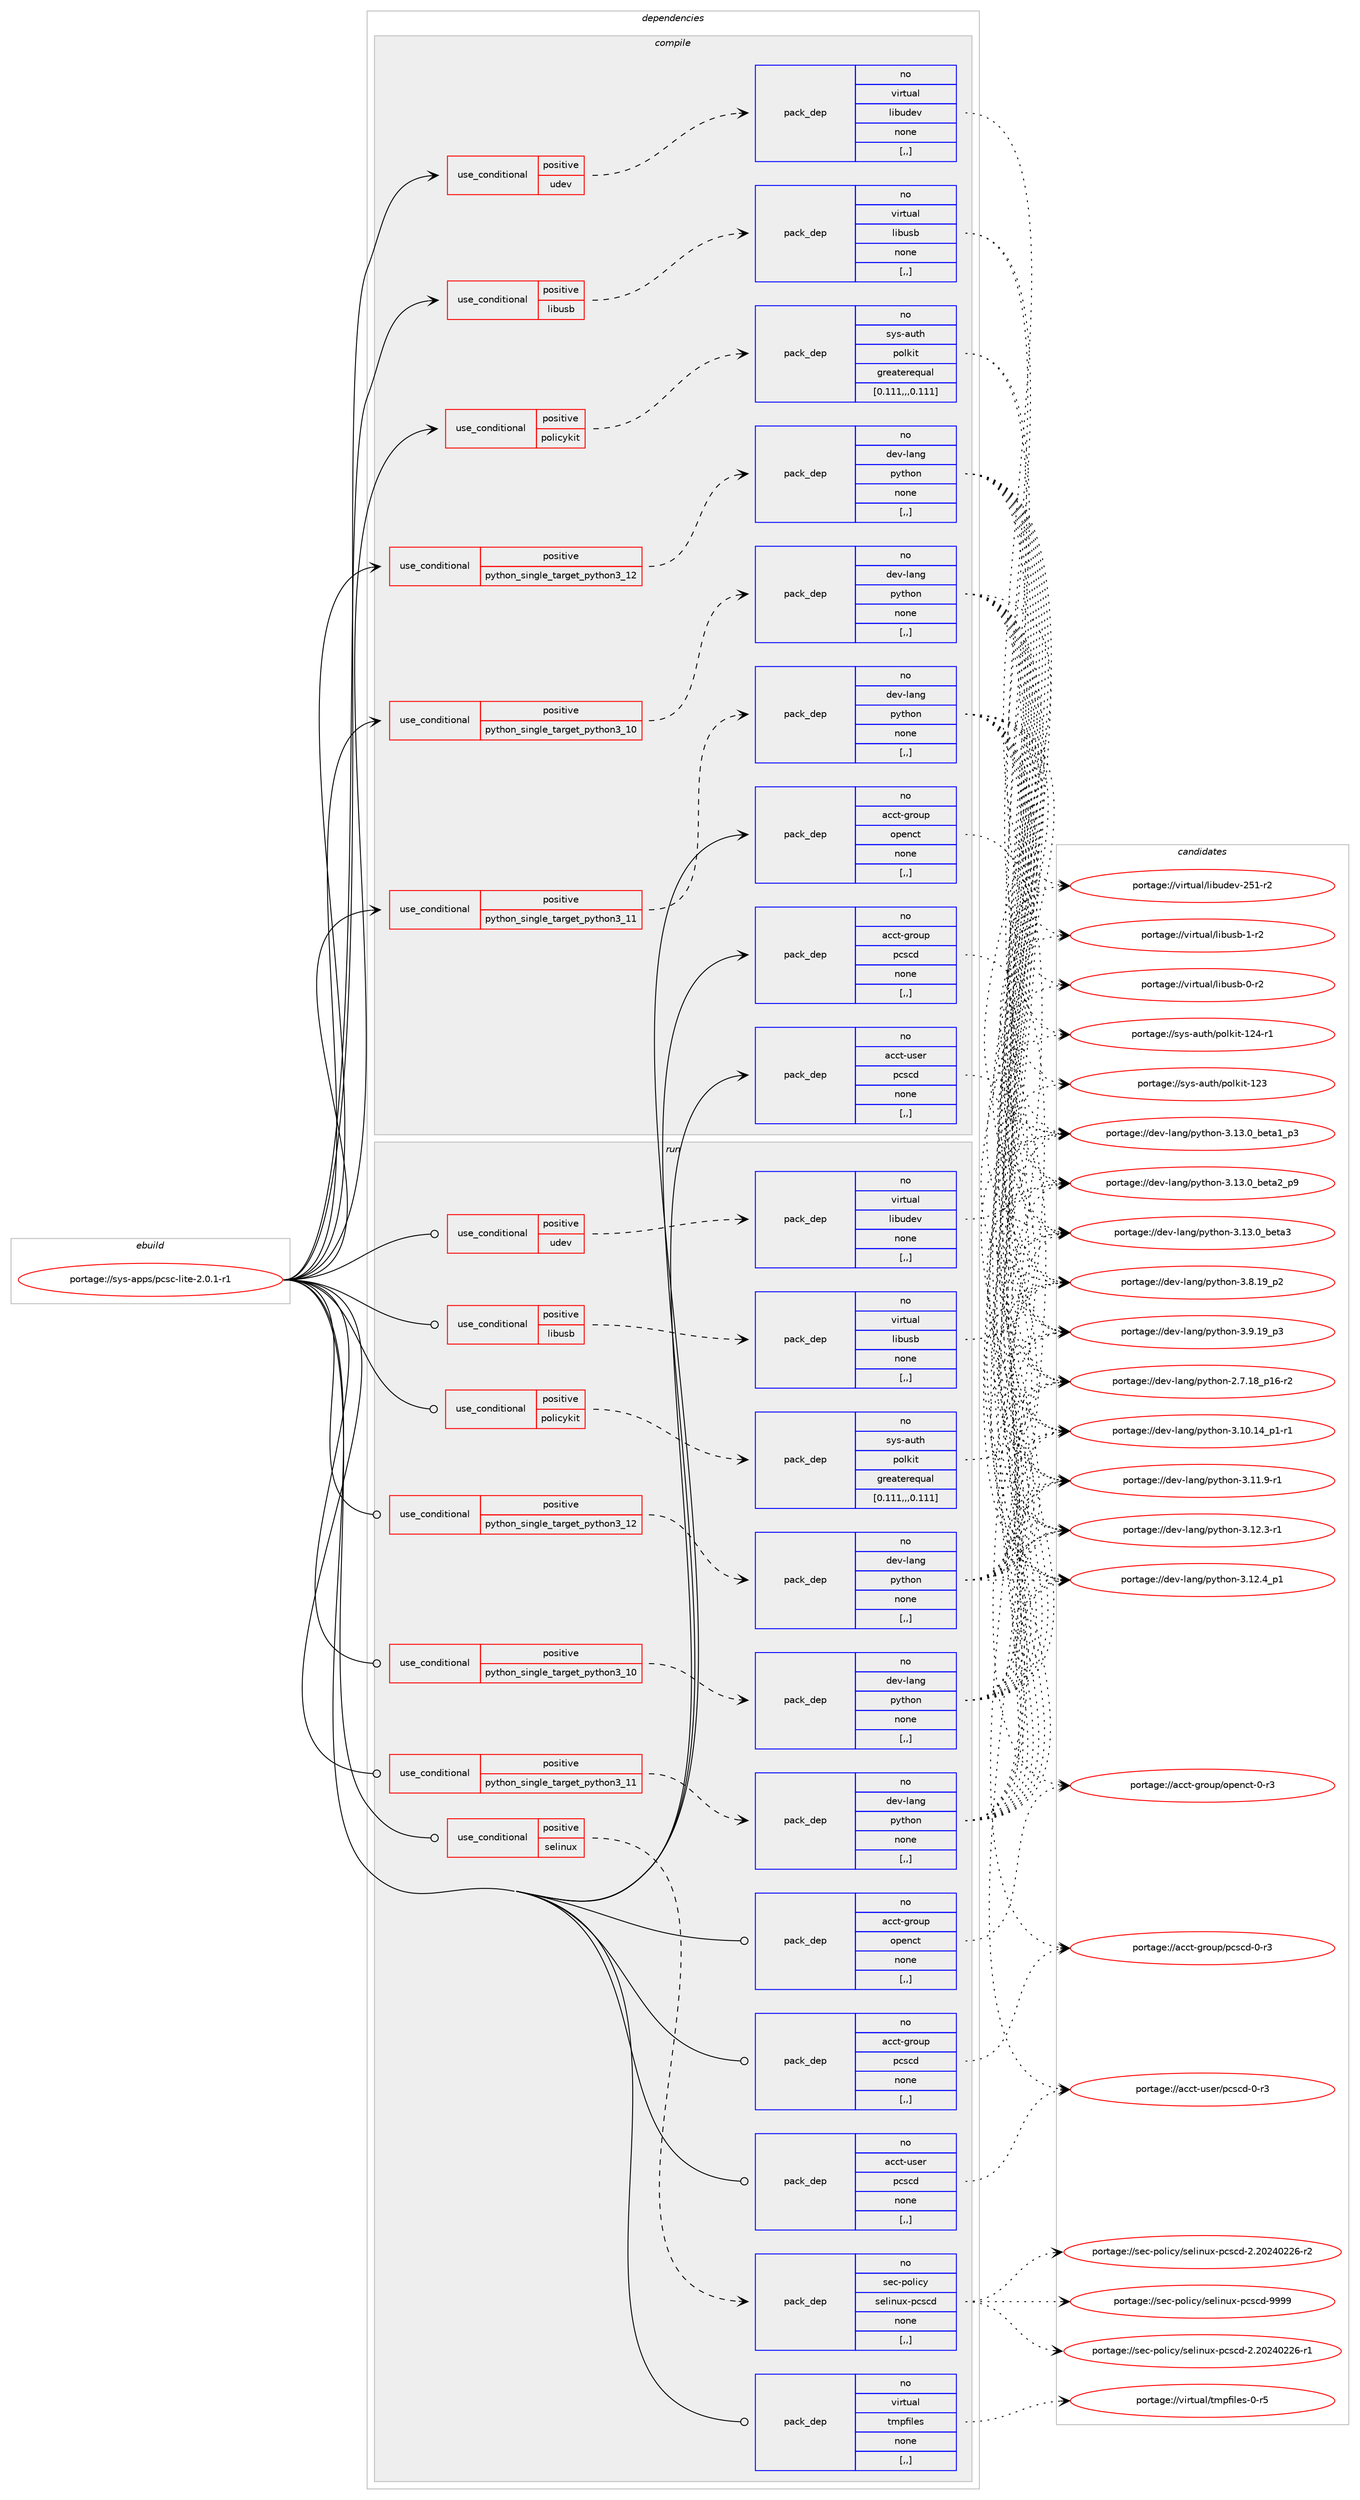 digraph prolog {

# *************
# Graph options
# *************

newrank=true;
concentrate=true;
compound=true;
graph [rankdir=LR,fontname=Helvetica,fontsize=10,ranksep=1.5];#, ranksep=2.5, nodesep=0.2];
edge  [arrowhead=vee];
node  [fontname=Helvetica,fontsize=10];

# **********
# The ebuild
# **********

subgraph cluster_leftcol {
color=gray;
rank=same;
label=<<i>ebuild</i>>;
id [label="portage://sys-apps/pcsc-lite-2.0.1-r1", color=red, width=4, href="../sys-apps/pcsc-lite-2.0.1-r1.svg"];
}

# ****************
# The dependencies
# ****************

subgraph cluster_midcol {
color=gray;
label=<<i>dependencies</i>>;
subgraph cluster_compile {
fillcolor="#eeeeee";
style=filled;
label=<<i>compile</i>>;
subgraph cond108898 {
dependency412284 [label=<<TABLE BORDER="0" CELLBORDER="1" CELLSPACING="0" CELLPADDING="4"><TR><TD ROWSPAN="3" CELLPADDING="10">use_conditional</TD></TR><TR><TD>positive</TD></TR><TR><TD>libusb</TD></TR></TABLE>>, shape=none, color=red];
subgraph pack300530 {
dependency412285 [label=<<TABLE BORDER="0" CELLBORDER="1" CELLSPACING="0" CELLPADDING="4" WIDTH="220"><TR><TD ROWSPAN="6" CELLPADDING="30">pack_dep</TD></TR><TR><TD WIDTH="110">no</TD></TR><TR><TD>virtual</TD></TR><TR><TD>libusb</TD></TR><TR><TD>none</TD></TR><TR><TD>[,,]</TD></TR></TABLE>>, shape=none, color=blue];
}
dependency412284:e -> dependency412285:w [weight=20,style="dashed",arrowhead="vee"];
}
id:e -> dependency412284:w [weight=20,style="solid",arrowhead="vee"];
subgraph cond108899 {
dependency412286 [label=<<TABLE BORDER="0" CELLBORDER="1" CELLSPACING="0" CELLPADDING="4"><TR><TD ROWSPAN="3" CELLPADDING="10">use_conditional</TD></TR><TR><TD>positive</TD></TR><TR><TD>policykit</TD></TR></TABLE>>, shape=none, color=red];
subgraph pack300531 {
dependency412287 [label=<<TABLE BORDER="0" CELLBORDER="1" CELLSPACING="0" CELLPADDING="4" WIDTH="220"><TR><TD ROWSPAN="6" CELLPADDING="30">pack_dep</TD></TR><TR><TD WIDTH="110">no</TD></TR><TR><TD>sys-auth</TD></TR><TR><TD>polkit</TD></TR><TR><TD>greaterequal</TD></TR><TR><TD>[0.111,,,0.111]</TD></TR></TABLE>>, shape=none, color=blue];
}
dependency412286:e -> dependency412287:w [weight=20,style="dashed",arrowhead="vee"];
}
id:e -> dependency412286:w [weight=20,style="solid",arrowhead="vee"];
subgraph cond108900 {
dependency412288 [label=<<TABLE BORDER="0" CELLBORDER="1" CELLSPACING="0" CELLPADDING="4"><TR><TD ROWSPAN="3" CELLPADDING="10">use_conditional</TD></TR><TR><TD>positive</TD></TR><TR><TD>python_single_target_python3_10</TD></TR></TABLE>>, shape=none, color=red];
subgraph pack300532 {
dependency412289 [label=<<TABLE BORDER="0" CELLBORDER="1" CELLSPACING="0" CELLPADDING="4" WIDTH="220"><TR><TD ROWSPAN="6" CELLPADDING="30">pack_dep</TD></TR><TR><TD WIDTH="110">no</TD></TR><TR><TD>dev-lang</TD></TR><TR><TD>python</TD></TR><TR><TD>none</TD></TR><TR><TD>[,,]</TD></TR></TABLE>>, shape=none, color=blue];
}
dependency412288:e -> dependency412289:w [weight=20,style="dashed",arrowhead="vee"];
}
id:e -> dependency412288:w [weight=20,style="solid",arrowhead="vee"];
subgraph cond108901 {
dependency412290 [label=<<TABLE BORDER="0" CELLBORDER="1" CELLSPACING="0" CELLPADDING="4"><TR><TD ROWSPAN="3" CELLPADDING="10">use_conditional</TD></TR><TR><TD>positive</TD></TR><TR><TD>python_single_target_python3_11</TD></TR></TABLE>>, shape=none, color=red];
subgraph pack300533 {
dependency412291 [label=<<TABLE BORDER="0" CELLBORDER="1" CELLSPACING="0" CELLPADDING="4" WIDTH="220"><TR><TD ROWSPAN="6" CELLPADDING="30">pack_dep</TD></TR><TR><TD WIDTH="110">no</TD></TR><TR><TD>dev-lang</TD></TR><TR><TD>python</TD></TR><TR><TD>none</TD></TR><TR><TD>[,,]</TD></TR></TABLE>>, shape=none, color=blue];
}
dependency412290:e -> dependency412291:w [weight=20,style="dashed",arrowhead="vee"];
}
id:e -> dependency412290:w [weight=20,style="solid",arrowhead="vee"];
subgraph cond108902 {
dependency412292 [label=<<TABLE BORDER="0" CELLBORDER="1" CELLSPACING="0" CELLPADDING="4"><TR><TD ROWSPAN="3" CELLPADDING="10">use_conditional</TD></TR><TR><TD>positive</TD></TR><TR><TD>python_single_target_python3_12</TD></TR></TABLE>>, shape=none, color=red];
subgraph pack300534 {
dependency412293 [label=<<TABLE BORDER="0" CELLBORDER="1" CELLSPACING="0" CELLPADDING="4" WIDTH="220"><TR><TD ROWSPAN="6" CELLPADDING="30">pack_dep</TD></TR><TR><TD WIDTH="110">no</TD></TR><TR><TD>dev-lang</TD></TR><TR><TD>python</TD></TR><TR><TD>none</TD></TR><TR><TD>[,,]</TD></TR></TABLE>>, shape=none, color=blue];
}
dependency412292:e -> dependency412293:w [weight=20,style="dashed",arrowhead="vee"];
}
id:e -> dependency412292:w [weight=20,style="solid",arrowhead="vee"];
subgraph cond108903 {
dependency412294 [label=<<TABLE BORDER="0" CELLBORDER="1" CELLSPACING="0" CELLPADDING="4"><TR><TD ROWSPAN="3" CELLPADDING="10">use_conditional</TD></TR><TR><TD>positive</TD></TR><TR><TD>udev</TD></TR></TABLE>>, shape=none, color=red];
subgraph pack300535 {
dependency412295 [label=<<TABLE BORDER="0" CELLBORDER="1" CELLSPACING="0" CELLPADDING="4" WIDTH="220"><TR><TD ROWSPAN="6" CELLPADDING="30">pack_dep</TD></TR><TR><TD WIDTH="110">no</TD></TR><TR><TD>virtual</TD></TR><TR><TD>libudev</TD></TR><TR><TD>none</TD></TR><TR><TD>[,,]</TD></TR></TABLE>>, shape=none, color=blue];
}
dependency412294:e -> dependency412295:w [weight=20,style="dashed",arrowhead="vee"];
}
id:e -> dependency412294:w [weight=20,style="solid",arrowhead="vee"];
subgraph pack300536 {
dependency412296 [label=<<TABLE BORDER="0" CELLBORDER="1" CELLSPACING="0" CELLPADDING="4" WIDTH="220"><TR><TD ROWSPAN="6" CELLPADDING="30">pack_dep</TD></TR><TR><TD WIDTH="110">no</TD></TR><TR><TD>acct-group</TD></TR><TR><TD>openct</TD></TR><TR><TD>none</TD></TR><TR><TD>[,,]</TD></TR></TABLE>>, shape=none, color=blue];
}
id:e -> dependency412296:w [weight=20,style="solid",arrowhead="vee"];
subgraph pack300537 {
dependency412297 [label=<<TABLE BORDER="0" CELLBORDER="1" CELLSPACING="0" CELLPADDING="4" WIDTH="220"><TR><TD ROWSPAN="6" CELLPADDING="30">pack_dep</TD></TR><TR><TD WIDTH="110">no</TD></TR><TR><TD>acct-group</TD></TR><TR><TD>pcscd</TD></TR><TR><TD>none</TD></TR><TR><TD>[,,]</TD></TR></TABLE>>, shape=none, color=blue];
}
id:e -> dependency412297:w [weight=20,style="solid",arrowhead="vee"];
subgraph pack300538 {
dependency412298 [label=<<TABLE BORDER="0" CELLBORDER="1" CELLSPACING="0" CELLPADDING="4" WIDTH="220"><TR><TD ROWSPAN="6" CELLPADDING="30">pack_dep</TD></TR><TR><TD WIDTH="110">no</TD></TR><TR><TD>acct-user</TD></TR><TR><TD>pcscd</TD></TR><TR><TD>none</TD></TR><TR><TD>[,,]</TD></TR></TABLE>>, shape=none, color=blue];
}
id:e -> dependency412298:w [weight=20,style="solid",arrowhead="vee"];
}
subgraph cluster_compileandrun {
fillcolor="#eeeeee";
style=filled;
label=<<i>compile and run</i>>;
}
subgraph cluster_run {
fillcolor="#eeeeee";
style=filled;
label=<<i>run</i>>;
subgraph cond108904 {
dependency412299 [label=<<TABLE BORDER="0" CELLBORDER="1" CELLSPACING="0" CELLPADDING="4"><TR><TD ROWSPAN="3" CELLPADDING="10">use_conditional</TD></TR><TR><TD>positive</TD></TR><TR><TD>libusb</TD></TR></TABLE>>, shape=none, color=red];
subgraph pack300539 {
dependency412300 [label=<<TABLE BORDER="0" CELLBORDER="1" CELLSPACING="0" CELLPADDING="4" WIDTH="220"><TR><TD ROWSPAN="6" CELLPADDING="30">pack_dep</TD></TR><TR><TD WIDTH="110">no</TD></TR><TR><TD>virtual</TD></TR><TR><TD>libusb</TD></TR><TR><TD>none</TD></TR><TR><TD>[,,]</TD></TR></TABLE>>, shape=none, color=blue];
}
dependency412299:e -> dependency412300:w [weight=20,style="dashed",arrowhead="vee"];
}
id:e -> dependency412299:w [weight=20,style="solid",arrowhead="odot"];
subgraph cond108905 {
dependency412301 [label=<<TABLE BORDER="0" CELLBORDER="1" CELLSPACING="0" CELLPADDING="4"><TR><TD ROWSPAN="3" CELLPADDING="10">use_conditional</TD></TR><TR><TD>positive</TD></TR><TR><TD>policykit</TD></TR></TABLE>>, shape=none, color=red];
subgraph pack300540 {
dependency412302 [label=<<TABLE BORDER="0" CELLBORDER="1" CELLSPACING="0" CELLPADDING="4" WIDTH="220"><TR><TD ROWSPAN="6" CELLPADDING="30">pack_dep</TD></TR><TR><TD WIDTH="110">no</TD></TR><TR><TD>sys-auth</TD></TR><TR><TD>polkit</TD></TR><TR><TD>greaterequal</TD></TR><TR><TD>[0.111,,,0.111]</TD></TR></TABLE>>, shape=none, color=blue];
}
dependency412301:e -> dependency412302:w [weight=20,style="dashed",arrowhead="vee"];
}
id:e -> dependency412301:w [weight=20,style="solid",arrowhead="odot"];
subgraph cond108906 {
dependency412303 [label=<<TABLE BORDER="0" CELLBORDER="1" CELLSPACING="0" CELLPADDING="4"><TR><TD ROWSPAN="3" CELLPADDING="10">use_conditional</TD></TR><TR><TD>positive</TD></TR><TR><TD>python_single_target_python3_10</TD></TR></TABLE>>, shape=none, color=red];
subgraph pack300541 {
dependency412304 [label=<<TABLE BORDER="0" CELLBORDER="1" CELLSPACING="0" CELLPADDING="4" WIDTH="220"><TR><TD ROWSPAN="6" CELLPADDING="30">pack_dep</TD></TR><TR><TD WIDTH="110">no</TD></TR><TR><TD>dev-lang</TD></TR><TR><TD>python</TD></TR><TR><TD>none</TD></TR><TR><TD>[,,]</TD></TR></TABLE>>, shape=none, color=blue];
}
dependency412303:e -> dependency412304:w [weight=20,style="dashed",arrowhead="vee"];
}
id:e -> dependency412303:w [weight=20,style="solid",arrowhead="odot"];
subgraph cond108907 {
dependency412305 [label=<<TABLE BORDER="0" CELLBORDER="1" CELLSPACING="0" CELLPADDING="4"><TR><TD ROWSPAN="3" CELLPADDING="10">use_conditional</TD></TR><TR><TD>positive</TD></TR><TR><TD>python_single_target_python3_11</TD></TR></TABLE>>, shape=none, color=red];
subgraph pack300542 {
dependency412306 [label=<<TABLE BORDER="0" CELLBORDER="1" CELLSPACING="0" CELLPADDING="4" WIDTH="220"><TR><TD ROWSPAN="6" CELLPADDING="30">pack_dep</TD></TR><TR><TD WIDTH="110">no</TD></TR><TR><TD>dev-lang</TD></TR><TR><TD>python</TD></TR><TR><TD>none</TD></TR><TR><TD>[,,]</TD></TR></TABLE>>, shape=none, color=blue];
}
dependency412305:e -> dependency412306:w [weight=20,style="dashed",arrowhead="vee"];
}
id:e -> dependency412305:w [weight=20,style="solid",arrowhead="odot"];
subgraph cond108908 {
dependency412307 [label=<<TABLE BORDER="0" CELLBORDER="1" CELLSPACING="0" CELLPADDING="4"><TR><TD ROWSPAN="3" CELLPADDING="10">use_conditional</TD></TR><TR><TD>positive</TD></TR><TR><TD>python_single_target_python3_12</TD></TR></TABLE>>, shape=none, color=red];
subgraph pack300543 {
dependency412308 [label=<<TABLE BORDER="0" CELLBORDER="1" CELLSPACING="0" CELLPADDING="4" WIDTH="220"><TR><TD ROWSPAN="6" CELLPADDING="30">pack_dep</TD></TR><TR><TD WIDTH="110">no</TD></TR><TR><TD>dev-lang</TD></TR><TR><TD>python</TD></TR><TR><TD>none</TD></TR><TR><TD>[,,]</TD></TR></TABLE>>, shape=none, color=blue];
}
dependency412307:e -> dependency412308:w [weight=20,style="dashed",arrowhead="vee"];
}
id:e -> dependency412307:w [weight=20,style="solid",arrowhead="odot"];
subgraph cond108909 {
dependency412309 [label=<<TABLE BORDER="0" CELLBORDER="1" CELLSPACING="0" CELLPADDING="4"><TR><TD ROWSPAN="3" CELLPADDING="10">use_conditional</TD></TR><TR><TD>positive</TD></TR><TR><TD>selinux</TD></TR></TABLE>>, shape=none, color=red];
subgraph pack300544 {
dependency412310 [label=<<TABLE BORDER="0" CELLBORDER="1" CELLSPACING="0" CELLPADDING="4" WIDTH="220"><TR><TD ROWSPAN="6" CELLPADDING="30">pack_dep</TD></TR><TR><TD WIDTH="110">no</TD></TR><TR><TD>sec-policy</TD></TR><TR><TD>selinux-pcscd</TD></TR><TR><TD>none</TD></TR><TR><TD>[,,]</TD></TR></TABLE>>, shape=none, color=blue];
}
dependency412309:e -> dependency412310:w [weight=20,style="dashed",arrowhead="vee"];
}
id:e -> dependency412309:w [weight=20,style="solid",arrowhead="odot"];
subgraph cond108910 {
dependency412311 [label=<<TABLE BORDER="0" CELLBORDER="1" CELLSPACING="0" CELLPADDING="4"><TR><TD ROWSPAN="3" CELLPADDING="10">use_conditional</TD></TR><TR><TD>positive</TD></TR><TR><TD>udev</TD></TR></TABLE>>, shape=none, color=red];
subgraph pack300545 {
dependency412312 [label=<<TABLE BORDER="0" CELLBORDER="1" CELLSPACING="0" CELLPADDING="4" WIDTH="220"><TR><TD ROWSPAN="6" CELLPADDING="30">pack_dep</TD></TR><TR><TD WIDTH="110">no</TD></TR><TR><TD>virtual</TD></TR><TR><TD>libudev</TD></TR><TR><TD>none</TD></TR><TR><TD>[,,]</TD></TR></TABLE>>, shape=none, color=blue];
}
dependency412311:e -> dependency412312:w [weight=20,style="dashed",arrowhead="vee"];
}
id:e -> dependency412311:w [weight=20,style="solid",arrowhead="odot"];
subgraph pack300546 {
dependency412313 [label=<<TABLE BORDER="0" CELLBORDER="1" CELLSPACING="0" CELLPADDING="4" WIDTH="220"><TR><TD ROWSPAN="6" CELLPADDING="30">pack_dep</TD></TR><TR><TD WIDTH="110">no</TD></TR><TR><TD>acct-group</TD></TR><TR><TD>openct</TD></TR><TR><TD>none</TD></TR><TR><TD>[,,]</TD></TR></TABLE>>, shape=none, color=blue];
}
id:e -> dependency412313:w [weight=20,style="solid",arrowhead="odot"];
subgraph pack300547 {
dependency412314 [label=<<TABLE BORDER="0" CELLBORDER="1" CELLSPACING="0" CELLPADDING="4" WIDTH="220"><TR><TD ROWSPAN="6" CELLPADDING="30">pack_dep</TD></TR><TR><TD WIDTH="110">no</TD></TR><TR><TD>acct-group</TD></TR><TR><TD>pcscd</TD></TR><TR><TD>none</TD></TR><TR><TD>[,,]</TD></TR></TABLE>>, shape=none, color=blue];
}
id:e -> dependency412314:w [weight=20,style="solid",arrowhead="odot"];
subgraph pack300548 {
dependency412315 [label=<<TABLE BORDER="0" CELLBORDER="1" CELLSPACING="0" CELLPADDING="4" WIDTH="220"><TR><TD ROWSPAN="6" CELLPADDING="30">pack_dep</TD></TR><TR><TD WIDTH="110">no</TD></TR><TR><TD>acct-user</TD></TR><TR><TD>pcscd</TD></TR><TR><TD>none</TD></TR><TR><TD>[,,]</TD></TR></TABLE>>, shape=none, color=blue];
}
id:e -> dependency412315:w [weight=20,style="solid",arrowhead="odot"];
subgraph pack300549 {
dependency412316 [label=<<TABLE BORDER="0" CELLBORDER="1" CELLSPACING="0" CELLPADDING="4" WIDTH="220"><TR><TD ROWSPAN="6" CELLPADDING="30">pack_dep</TD></TR><TR><TD WIDTH="110">no</TD></TR><TR><TD>virtual</TD></TR><TR><TD>tmpfiles</TD></TR><TR><TD>none</TD></TR><TR><TD>[,,]</TD></TR></TABLE>>, shape=none, color=blue];
}
id:e -> dependency412316:w [weight=20,style="solid",arrowhead="odot"];
}
}

# **************
# The candidates
# **************

subgraph cluster_choices {
rank=same;
color=gray;
label=<<i>candidates</i>>;

subgraph choice300530 {
color=black;
nodesep=1;
choice1181051141161179710847108105981171159845484511450 [label="portage://virtual/libusb-0-r2", color=red, width=4,href="../virtual/libusb-0-r2.svg"];
choice1181051141161179710847108105981171159845494511450 [label="portage://virtual/libusb-1-r2", color=red, width=4,href="../virtual/libusb-1-r2.svg"];
dependency412285:e -> choice1181051141161179710847108105981171159845484511450:w [style=dotted,weight="100"];
dependency412285:e -> choice1181051141161179710847108105981171159845494511450:w [style=dotted,weight="100"];
}
subgraph choice300531 {
color=black;
nodesep=1;
choice11512111545971171161044711211110810710511645495051 [label="portage://sys-auth/polkit-123", color=red, width=4,href="../sys-auth/polkit-123.svg"];
choice115121115459711711610447112111108107105116454950524511449 [label="portage://sys-auth/polkit-124-r1", color=red, width=4,href="../sys-auth/polkit-124-r1.svg"];
dependency412287:e -> choice11512111545971171161044711211110810710511645495051:w [style=dotted,weight="100"];
dependency412287:e -> choice115121115459711711610447112111108107105116454950524511449:w [style=dotted,weight="100"];
}
subgraph choice300532 {
color=black;
nodesep=1;
choice100101118451089711010347112121116104111110455046554649569511249544511450 [label="portage://dev-lang/python-2.7.18_p16-r2", color=red, width=4,href="../dev-lang/python-2.7.18_p16-r2.svg"];
choice100101118451089711010347112121116104111110455146494846495295112494511449 [label="portage://dev-lang/python-3.10.14_p1-r1", color=red, width=4,href="../dev-lang/python-3.10.14_p1-r1.svg"];
choice100101118451089711010347112121116104111110455146494946574511449 [label="portage://dev-lang/python-3.11.9-r1", color=red, width=4,href="../dev-lang/python-3.11.9-r1.svg"];
choice100101118451089711010347112121116104111110455146495046514511449 [label="portage://dev-lang/python-3.12.3-r1", color=red, width=4,href="../dev-lang/python-3.12.3-r1.svg"];
choice100101118451089711010347112121116104111110455146495046529511249 [label="portage://dev-lang/python-3.12.4_p1", color=red, width=4,href="../dev-lang/python-3.12.4_p1.svg"];
choice10010111845108971101034711212111610411111045514649514648959810111697499511251 [label="portage://dev-lang/python-3.13.0_beta1_p3", color=red, width=4,href="../dev-lang/python-3.13.0_beta1_p3.svg"];
choice10010111845108971101034711212111610411111045514649514648959810111697509511257 [label="portage://dev-lang/python-3.13.0_beta2_p9", color=red, width=4,href="../dev-lang/python-3.13.0_beta2_p9.svg"];
choice1001011184510897110103471121211161041111104551464951464895981011169751 [label="portage://dev-lang/python-3.13.0_beta3", color=red, width=4,href="../dev-lang/python-3.13.0_beta3.svg"];
choice100101118451089711010347112121116104111110455146564649579511250 [label="portage://dev-lang/python-3.8.19_p2", color=red, width=4,href="../dev-lang/python-3.8.19_p2.svg"];
choice100101118451089711010347112121116104111110455146574649579511251 [label="portage://dev-lang/python-3.9.19_p3", color=red, width=4,href="../dev-lang/python-3.9.19_p3.svg"];
dependency412289:e -> choice100101118451089711010347112121116104111110455046554649569511249544511450:w [style=dotted,weight="100"];
dependency412289:e -> choice100101118451089711010347112121116104111110455146494846495295112494511449:w [style=dotted,weight="100"];
dependency412289:e -> choice100101118451089711010347112121116104111110455146494946574511449:w [style=dotted,weight="100"];
dependency412289:e -> choice100101118451089711010347112121116104111110455146495046514511449:w [style=dotted,weight="100"];
dependency412289:e -> choice100101118451089711010347112121116104111110455146495046529511249:w [style=dotted,weight="100"];
dependency412289:e -> choice10010111845108971101034711212111610411111045514649514648959810111697499511251:w [style=dotted,weight="100"];
dependency412289:e -> choice10010111845108971101034711212111610411111045514649514648959810111697509511257:w [style=dotted,weight="100"];
dependency412289:e -> choice1001011184510897110103471121211161041111104551464951464895981011169751:w [style=dotted,weight="100"];
dependency412289:e -> choice100101118451089711010347112121116104111110455146564649579511250:w [style=dotted,weight="100"];
dependency412289:e -> choice100101118451089711010347112121116104111110455146574649579511251:w [style=dotted,weight="100"];
}
subgraph choice300533 {
color=black;
nodesep=1;
choice100101118451089711010347112121116104111110455046554649569511249544511450 [label="portage://dev-lang/python-2.7.18_p16-r2", color=red, width=4,href="../dev-lang/python-2.7.18_p16-r2.svg"];
choice100101118451089711010347112121116104111110455146494846495295112494511449 [label="portage://dev-lang/python-3.10.14_p1-r1", color=red, width=4,href="../dev-lang/python-3.10.14_p1-r1.svg"];
choice100101118451089711010347112121116104111110455146494946574511449 [label="portage://dev-lang/python-3.11.9-r1", color=red, width=4,href="../dev-lang/python-3.11.9-r1.svg"];
choice100101118451089711010347112121116104111110455146495046514511449 [label="portage://dev-lang/python-3.12.3-r1", color=red, width=4,href="../dev-lang/python-3.12.3-r1.svg"];
choice100101118451089711010347112121116104111110455146495046529511249 [label="portage://dev-lang/python-3.12.4_p1", color=red, width=4,href="../dev-lang/python-3.12.4_p1.svg"];
choice10010111845108971101034711212111610411111045514649514648959810111697499511251 [label="portage://dev-lang/python-3.13.0_beta1_p3", color=red, width=4,href="../dev-lang/python-3.13.0_beta1_p3.svg"];
choice10010111845108971101034711212111610411111045514649514648959810111697509511257 [label="portage://dev-lang/python-3.13.0_beta2_p9", color=red, width=4,href="../dev-lang/python-3.13.0_beta2_p9.svg"];
choice1001011184510897110103471121211161041111104551464951464895981011169751 [label="portage://dev-lang/python-3.13.0_beta3", color=red, width=4,href="../dev-lang/python-3.13.0_beta3.svg"];
choice100101118451089711010347112121116104111110455146564649579511250 [label="portage://dev-lang/python-3.8.19_p2", color=red, width=4,href="../dev-lang/python-3.8.19_p2.svg"];
choice100101118451089711010347112121116104111110455146574649579511251 [label="portage://dev-lang/python-3.9.19_p3", color=red, width=4,href="../dev-lang/python-3.9.19_p3.svg"];
dependency412291:e -> choice100101118451089711010347112121116104111110455046554649569511249544511450:w [style=dotted,weight="100"];
dependency412291:e -> choice100101118451089711010347112121116104111110455146494846495295112494511449:w [style=dotted,weight="100"];
dependency412291:e -> choice100101118451089711010347112121116104111110455146494946574511449:w [style=dotted,weight="100"];
dependency412291:e -> choice100101118451089711010347112121116104111110455146495046514511449:w [style=dotted,weight="100"];
dependency412291:e -> choice100101118451089711010347112121116104111110455146495046529511249:w [style=dotted,weight="100"];
dependency412291:e -> choice10010111845108971101034711212111610411111045514649514648959810111697499511251:w [style=dotted,weight="100"];
dependency412291:e -> choice10010111845108971101034711212111610411111045514649514648959810111697509511257:w [style=dotted,weight="100"];
dependency412291:e -> choice1001011184510897110103471121211161041111104551464951464895981011169751:w [style=dotted,weight="100"];
dependency412291:e -> choice100101118451089711010347112121116104111110455146564649579511250:w [style=dotted,weight="100"];
dependency412291:e -> choice100101118451089711010347112121116104111110455146574649579511251:w [style=dotted,weight="100"];
}
subgraph choice300534 {
color=black;
nodesep=1;
choice100101118451089711010347112121116104111110455046554649569511249544511450 [label="portage://dev-lang/python-2.7.18_p16-r2", color=red, width=4,href="../dev-lang/python-2.7.18_p16-r2.svg"];
choice100101118451089711010347112121116104111110455146494846495295112494511449 [label="portage://dev-lang/python-3.10.14_p1-r1", color=red, width=4,href="../dev-lang/python-3.10.14_p1-r1.svg"];
choice100101118451089711010347112121116104111110455146494946574511449 [label="portage://dev-lang/python-3.11.9-r1", color=red, width=4,href="../dev-lang/python-3.11.9-r1.svg"];
choice100101118451089711010347112121116104111110455146495046514511449 [label="portage://dev-lang/python-3.12.3-r1", color=red, width=4,href="../dev-lang/python-3.12.3-r1.svg"];
choice100101118451089711010347112121116104111110455146495046529511249 [label="portage://dev-lang/python-3.12.4_p1", color=red, width=4,href="../dev-lang/python-3.12.4_p1.svg"];
choice10010111845108971101034711212111610411111045514649514648959810111697499511251 [label="portage://dev-lang/python-3.13.0_beta1_p3", color=red, width=4,href="../dev-lang/python-3.13.0_beta1_p3.svg"];
choice10010111845108971101034711212111610411111045514649514648959810111697509511257 [label="portage://dev-lang/python-3.13.0_beta2_p9", color=red, width=4,href="../dev-lang/python-3.13.0_beta2_p9.svg"];
choice1001011184510897110103471121211161041111104551464951464895981011169751 [label="portage://dev-lang/python-3.13.0_beta3", color=red, width=4,href="../dev-lang/python-3.13.0_beta3.svg"];
choice100101118451089711010347112121116104111110455146564649579511250 [label="portage://dev-lang/python-3.8.19_p2", color=red, width=4,href="../dev-lang/python-3.8.19_p2.svg"];
choice100101118451089711010347112121116104111110455146574649579511251 [label="portage://dev-lang/python-3.9.19_p3", color=red, width=4,href="../dev-lang/python-3.9.19_p3.svg"];
dependency412293:e -> choice100101118451089711010347112121116104111110455046554649569511249544511450:w [style=dotted,weight="100"];
dependency412293:e -> choice100101118451089711010347112121116104111110455146494846495295112494511449:w [style=dotted,weight="100"];
dependency412293:e -> choice100101118451089711010347112121116104111110455146494946574511449:w [style=dotted,weight="100"];
dependency412293:e -> choice100101118451089711010347112121116104111110455146495046514511449:w [style=dotted,weight="100"];
dependency412293:e -> choice100101118451089711010347112121116104111110455146495046529511249:w [style=dotted,weight="100"];
dependency412293:e -> choice10010111845108971101034711212111610411111045514649514648959810111697499511251:w [style=dotted,weight="100"];
dependency412293:e -> choice10010111845108971101034711212111610411111045514649514648959810111697509511257:w [style=dotted,weight="100"];
dependency412293:e -> choice1001011184510897110103471121211161041111104551464951464895981011169751:w [style=dotted,weight="100"];
dependency412293:e -> choice100101118451089711010347112121116104111110455146564649579511250:w [style=dotted,weight="100"];
dependency412293:e -> choice100101118451089711010347112121116104111110455146574649579511251:w [style=dotted,weight="100"];
}
subgraph choice300535 {
color=black;
nodesep=1;
choice118105114116117971084710810598117100101118455053494511450 [label="portage://virtual/libudev-251-r2", color=red, width=4,href="../virtual/libudev-251-r2.svg"];
dependency412295:e -> choice118105114116117971084710810598117100101118455053494511450:w [style=dotted,weight="100"];
}
subgraph choice300536 {
color=black;
nodesep=1;
choice97999911645103114111117112471111121011109911645484511451 [label="portage://acct-group/openct-0-r3", color=red, width=4,href="../acct-group/openct-0-r3.svg"];
dependency412296:e -> choice97999911645103114111117112471111121011109911645484511451:w [style=dotted,weight="100"];
}
subgraph choice300537 {
color=black;
nodesep=1;
choice9799991164510311411111711247112991159910045484511451 [label="portage://acct-group/pcscd-0-r3", color=red, width=4,href="../acct-group/pcscd-0-r3.svg"];
dependency412297:e -> choice9799991164510311411111711247112991159910045484511451:w [style=dotted,weight="100"];
}
subgraph choice300538 {
color=black;
nodesep=1;
choice9799991164511711510111447112991159910045484511451 [label="portage://acct-user/pcscd-0-r3", color=red, width=4,href="../acct-user/pcscd-0-r3.svg"];
dependency412298:e -> choice9799991164511711510111447112991159910045484511451:w [style=dotted,weight="100"];
}
subgraph choice300539 {
color=black;
nodesep=1;
choice1181051141161179710847108105981171159845484511450 [label="portage://virtual/libusb-0-r2", color=red, width=4,href="../virtual/libusb-0-r2.svg"];
choice1181051141161179710847108105981171159845494511450 [label="portage://virtual/libusb-1-r2", color=red, width=4,href="../virtual/libusb-1-r2.svg"];
dependency412300:e -> choice1181051141161179710847108105981171159845484511450:w [style=dotted,weight="100"];
dependency412300:e -> choice1181051141161179710847108105981171159845494511450:w [style=dotted,weight="100"];
}
subgraph choice300540 {
color=black;
nodesep=1;
choice11512111545971171161044711211110810710511645495051 [label="portage://sys-auth/polkit-123", color=red, width=4,href="../sys-auth/polkit-123.svg"];
choice115121115459711711610447112111108107105116454950524511449 [label="portage://sys-auth/polkit-124-r1", color=red, width=4,href="../sys-auth/polkit-124-r1.svg"];
dependency412302:e -> choice11512111545971171161044711211110810710511645495051:w [style=dotted,weight="100"];
dependency412302:e -> choice115121115459711711610447112111108107105116454950524511449:w [style=dotted,weight="100"];
}
subgraph choice300541 {
color=black;
nodesep=1;
choice100101118451089711010347112121116104111110455046554649569511249544511450 [label="portage://dev-lang/python-2.7.18_p16-r2", color=red, width=4,href="../dev-lang/python-2.7.18_p16-r2.svg"];
choice100101118451089711010347112121116104111110455146494846495295112494511449 [label="portage://dev-lang/python-3.10.14_p1-r1", color=red, width=4,href="../dev-lang/python-3.10.14_p1-r1.svg"];
choice100101118451089711010347112121116104111110455146494946574511449 [label="portage://dev-lang/python-3.11.9-r1", color=red, width=4,href="../dev-lang/python-3.11.9-r1.svg"];
choice100101118451089711010347112121116104111110455146495046514511449 [label="portage://dev-lang/python-3.12.3-r1", color=red, width=4,href="../dev-lang/python-3.12.3-r1.svg"];
choice100101118451089711010347112121116104111110455146495046529511249 [label="portage://dev-lang/python-3.12.4_p1", color=red, width=4,href="../dev-lang/python-3.12.4_p1.svg"];
choice10010111845108971101034711212111610411111045514649514648959810111697499511251 [label="portage://dev-lang/python-3.13.0_beta1_p3", color=red, width=4,href="../dev-lang/python-3.13.0_beta1_p3.svg"];
choice10010111845108971101034711212111610411111045514649514648959810111697509511257 [label="portage://dev-lang/python-3.13.0_beta2_p9", color=red, width=4,href="../dev-lang/python-3.13.0_beta2_p9.svg"];
choice1001011184510897110103471121211161041111104551464951464895981011169751 [label="portage://dev-lang/python-3.13.0_beta3", color=red, width=4,href="../dev-lang/python-3.13.0_beta3.svg"];
choice100101118451089711010347112121116104111110455146564649579511250 [label="portage://dev-lang/python-3.8.19_p2", color=red, width=4,href="../dev-lang/python-3.8.19_p2.svg"];
choice100101118451089711010347112121116104111110455146574649579511251 [label="portage://dev-lang/python-3.9.19_p3", color=red, width=4,href="../dev-lang/python-3.9.19_p3.svg"];
dependency412304:e -> choice100101118451089711010347112121116104111110455046554649569511249544511450:w [style=dotted,weight="100"];
dependency412304:e -> choice100101118451089711010347112121116104111110455146494846495295112494511449:w [style=dotted,weight="100"];
dependency412304:e -> choice100101118451089711010347112121116104111110455146494946574511449:w [style=dotted,weight="100"];
dependency412304:e -> choice100101118451089711010347112121116104111110455146495046514511449:w [style=dotted,weight="100"];
dependency412304:e -> choice100101118451089711010347112121116104111110455146495046529511249:w [style=dotted,weight="100"];
dependency412304:e -> choice10010111845108971101034711212111610411111045514649514648959810111697499511251:w [style=dotted,weight="100"];
dependency412304:e -> choice10010111845108971101034711212111610411111045514649514648959810111697509511257:w [style=dotted,weight="100"];
dependency412304:e -> choice1001011184510897110103471121211161041111104551464951464895981011169751:w [style=dotted,weight="100"];
dependency412304:e -> choice100101118451089711010347112121116104111110455146564649579511250:w [style=dotted,weight="100"];
dependency412304:e -> choice100101118451089711010347112121116104111110455146574649579511251:w [style=dotted,weight="100"];
}
subgraph choice300542 {
color=black;
nodesep=1;
choice100101118451089711010347112121116104111110455046554649569511249544511450 [label="portage://dev-lang/python-2.7.18_p16-r2", color=red, width=4,href="../dev-lang/python-2.7.18_p16-r2.svg"];
choice100101118451089711010347112121116104111110455146494846495295112494511449 [label="portage://dev-lang/python-3.10.14_p1-r1", color=red, width=4,href="../dev-lang/python-3.10.14_p1-r1.svg"];
choice100101118451089711010347112121116104111110455146494946574511449 [label="portage://dev-lang/python-3.11.9-r1", color=red, width=4,href="../dev-lang/python-3.11.9-r1.svg"];
choice100101118451089711010347112121116104111110455146495046514511449 [label="portage://dev-lang/python-3.12.3-r1", color=red, width=4,href="../dev-lang/python-3.12.3-r1.svg"];
choice100101118451089711010347112121116104111110455146495046529511249 [label="portage://dev-lang/python-3.12.4_p1", color=red, width=4,href="../dev-lang/python-3.12.4_p1.svg"];
choice10010111845108971101034711212111610411111045514649514648959810111697499511251 [label="portage://dev-lang/python-3.13.0_beta1_p3", color=red, width=4,href="../dev-lang/python-3.13.0_beta1_p3.svg"];
choice10010111845108971101034711212111610411111045514649514648959810111697509511257 [label="portage://dev-lang/python-3.13.0_beta2_p9", color=red, width=4,href="../dev-lang/python-3.13.0_beta2_p9.svg"];
choice1001011184510897110103471121211161041111104551464951464895981011169751 [label="portage://dev-lang/python-3.13.0_beta3", color=red, width=4,href="../dev-lang/python-3.13.0_beta3.svg"];
choice100101118451089711010347112121116104111110455146564649579511250 [label="portage://dev-lang/python-3.8.19_p2", color=red, width=4,href="../dev-lang/python-3.8.19_p2.svg"];
choice100101118451089711010347112121116104111110455146574649579511251 [label="portage://dev-lang/python-3.9.19_p3", color=red, width=4,href="../dev-lang/python-3.9.19_p3.svg"];
dependency412306:e -> choice100101118451089711010347112121116104111110455046554649569511249544511450:w [style=dotted,weight="100"];
dependency412306:e -> choice100101118451089711010347112121116104111110455146494846495295112494511449:w [style=dotted,weight="100"];
dependency412306:e -> choice100101118451089711010347112121116104111110455146494946574511449:w [style=dotted,weight="100"];
dependency412306:e -> choice100101118451089711010347112121116104111110455146495046514511449:w [style=dotted,weight="100"];
dependency412306:e -> choice100101118451089711010347112121116104111110455146495046529511249:w [style=dotted,weight="100"];
dependency412306:e -> choice10010111845108971101034711212111610411111045514649514648959810111697499511251:w [style=dotted,weight="100"];
dependency412306:e -> choice10010111845108971101034711212111610411111045514649514648959810111697509511257:w [style=dotted,weight="100"];
dependency412306:e -> choice1001011184510897110103471121211161041111104551464951464895981011169751:w [style=dotted,weight="100"];
dependency412306:e -> choice100101118451089711010347112121116104111110455146564649579511250:w [style=dotted,weight="100"];
dependency412306:e -> choice100101118451089711010347112121116104111110455146574649579511251:w [style=dotted,weight="100"];
}
subgraph choice300543 {
color=black;
nodesep=1;
choice100101118451089711010347112121116104111110455046554649569511249544511450 [label="portage://dev-lang/python-2.7.18_p16-r2", color=red, width=4,href="../dev-lang/python-2.7.18_p16-r2.svg"];
choice100101118451089711010347112121116104111110455146494846495295112494511449 [label="portage://dev-lang/python-3.10.14_p1-r1", color=red, width=4,href="../dev-lang/python-3.10.14_p1-r1.svg"];
choice100101118451089711010347112121116104111110455146494946574511449 [label="portage://dev-lang/python-3.11.9-r1", color=red, width=4,href="../dev-lang/python-3.11.9-r1.svg"];
choice100101118451089711010347112121116104111110455146495046514511449 [label="portage://dev-lang/python-3.12.3-r1", color=red, width=4,href="../dev-lang/python-3.12.3-r1.svg"];
choice100101118451089711010347112121116104111110455146495046529511249 [label="portage://dev-lang/python-3.12.4_p1", color=red, width=4,href="../dev-lang/python-3.12.4_p1.svg"];
choice10010111845108971101034711212111610411111045514649514648959810111697499511251 [label="portage://dev-lang/python-3.13.0_beta1_p3", color=red, width=4,href="../dev-lang/python-3.13.0_beta1_p3.svg"];
choice10010111845108971101034711212111610411111045514649514648959810111697509511257 [label="portage://dev-lang/python-3.13.0_beta2_p9", color=red, width=4,href="../dev-lang/python-3.13.0_beta2_p9.svg"];
choice1001011184510897110103471121211161041111104551464951464895981011169751 [label="portage://dev-lang/python-3.13.0_beta3", color=red, width=4,href="../dev-lang/python-3.13.0_beta3.svg"];
choice100101118451089711010347112121116104111110455146564649579511250 [label="portage://dev-lang/python-3.8.19_p2", color=red, width=4,href="../dev-lang/python-3.8.19_p2.svg"];
choice100101118451089711010347112121116104111110455146574649579511251 [label="portage://dev-lang/python-3.9.19_p3", color=red, width=4,href="../dev-lang/python-3.9.19_p3.svg"];
dependency412308:e -> choice100101118451089711010347112121116104111110455046554649569511249544511450:w [style=dotted,weight="100"];
dependency412308:e -> choice100101118451089711010347112121116104111110455146494846495295112494511449:w [style=dotted,weight="100"];
dependency412308:e -> choice100101118451089711010347112121116104111110455146494946574511449:w [style=dotted,weight="100"];
dependency412308:e -> choice100101118451089711010347112121116104111110455146495046514511449:w [style=dotted,weight="100"];
dependency412308:e -> choice100101118451089711010347112121116104111110455146495046529511249:w [style=dotted,weight="100"];
dependency412308:e -> choice10010111845108971101034711212111610411111045514649514648959810111697499511251:w [style=dotted,weight="100"];
dependency412308:e -> choice10010111845108971101034711212111610411111045514649514648959810111697509511257:w [style=dotted,weight="100"];
dependency412308:e -> choice1001011184510897110103471121211161041111104551464951464895981011169751:w [style=dotted,weight="100"];
dependency412308:e -> choice100101118451089711010347112121116104111110455146564649579511250:w [style=dotted,weight="100"];
dependency412308:e -> choice100101118451089711010347112121116104111110455146574649579511251:w [style=dotted,weight="100"];
}
subgraph choice300544 {
color=black;
nodesep=1;
choice1151019945112111108105991214711510110810511011712045112991159910045504650485052485050544511449 [label="portage://sec-policy/selinux-pcscd-2.20240226-r1", color=red, width=4,href="../sec-policy/selinux-pcscd-2.20240226-r1.svg"];
choice1151019945112111108105991214711510110810511011712045112991159910045504650485052485050544511450 [label="portage://sec-policy/selinux-pcscd-2.20240226-r2", color=red, width=4,href="../sec-policy/selinux-pcscd-2.20240226-r2.svg"];
choice115101994511211110810599121471151011081051101171204511299115991004557575757 [label="portage://sec-policy/selinux-pcscd-9999", color=red, width=4,href="../sec-policy/selinux-pcscd-9999.svg"];
dependency412310:e -> choice1151019945112111108105991214711510110810511011712045112991159910045504650485052485050544511449:w [style=dotted,weight="100"];
dependency412310:e -> choice1151019945112111108105991214711510110810511011712045112991159910045504650485052485050544511450:w [style=dotted,weight="100"];
dependency412310:e -> choice115101994511211110810599121471151011081051101171204511299115991004557575757:w [style=dotted,weight="100"];
}
subgraph choice300545 {
color=black;
nodesep=1;
choice118105114116117971084710810598117100101118455053494511450 [label="portage://virtual/libudev-251-r2", color=red, width=4,href="../virtual/libudev-251-r2.svg"];
dependency412312:e -> choice118105114116117971084710810598117100101118455053494511450:w [style=dotted,weight="100"];
}
subgraph choice300546 {
color=black;
nodesep=1;
choice97999911645103114111117112471111121011109911645484511451 [label="portage://acct-group/openct-0-r3", color=red, width=4,href="../acct-group/openct-0-r3.svg"];
dependency412313:e -> choice97999911645103114111117112471111121011109911645484511451:w [style=dotted,weight="100"];
}
subgraph choice300547 {
color=black;
nodesep=1;
choice9799991164510311411111711247112991159910045484511451 [label="portage://acct-group/pcscd-0-r3", color=red, width=4,href="../acct-group/pcscd-0-r3.svg"];
dependency412314:e -> choice9799991164510311411111711247112991159910045484511451:w [style=dotted,weight="100"];
}
subgraph choice300548 {
color=black;
nodesep=1;
choice9799991164511711510111447112991159910045484511451 [label="portage://acct-user/pcscd-0-r3", color=red, width=4,href="../acct-user/pcscd-0-r3.svg"];
dependency412315:e -> choice9799991164511711510111447112991159910045484511451:w [style=dotted,weight="100"];
}
subgraph choice300549 {
color=black;
nodesep=1;
choice118105114116117971084711610911210210510810111545484511453 [label="portage://virtual/tmpfiles-0-r5", color=red, width=4,href="../virtual/tmpfiles-0-r5.svg"];
dependency412316:e -> choice118105114116117971084711610911210210510810111545484511453:w [style=dotted,weight="100"];
}
}

}
